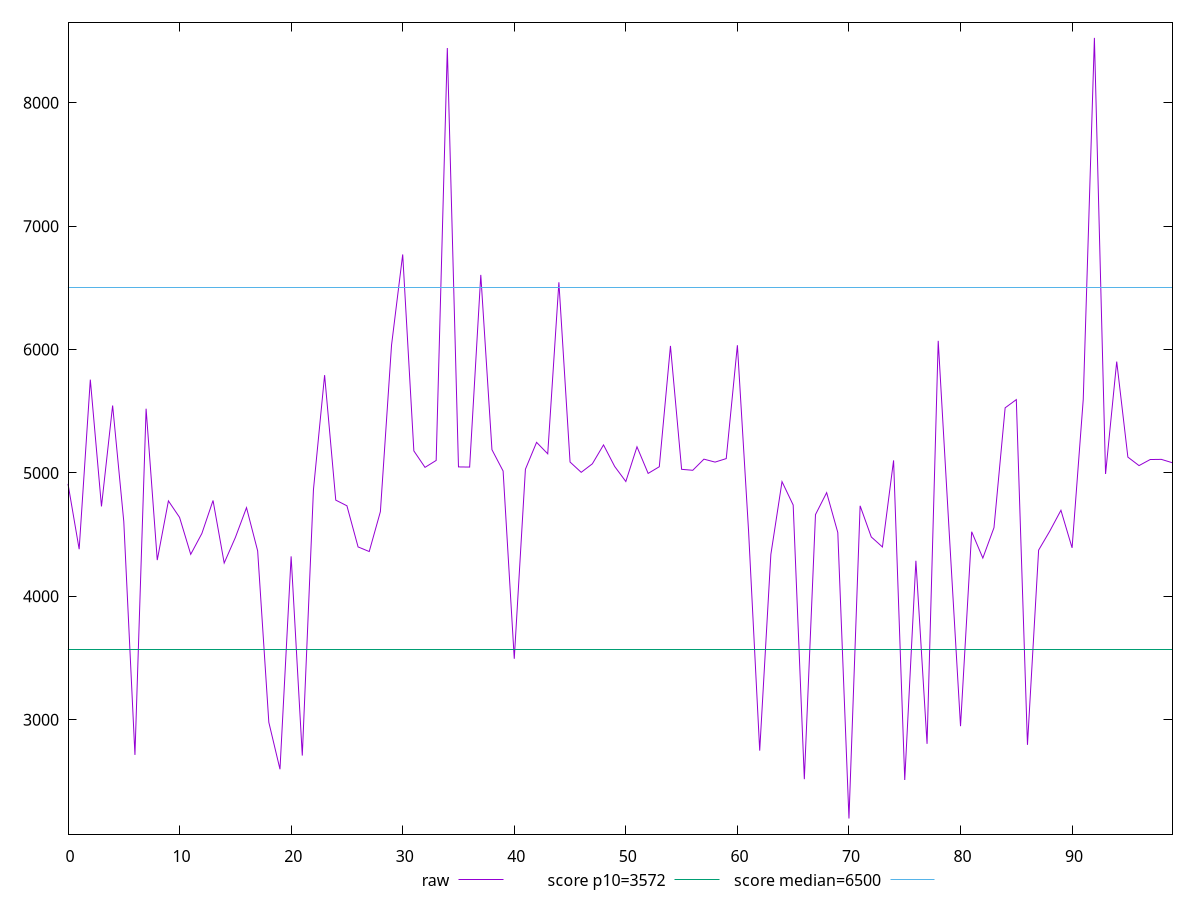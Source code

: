 reset

$raw <<EOF
0 4911.535
1 4381.8475
2 5756.345499999999
3 4728.777
4 5546.841499999999
5 4605.9095
6 2714.191
7 5520.694
8 4293.62
9 4773.525
10 4639.8045
11 4340.378
12 4509.6224999999995
13 4776.971
14 4270.0955
15 4476.717
16 4718.733
17 4367.8835
18 2978.956
19 2598.241499999999
20 4324.0255
21 2709.1674999999996
22 4864.067
23 5792.982
24 4779.8775
25 4733.865500000001
26 4400.329
27 4363.057500000001
28 4686.1915
29 6035.865999999998
30 6771.071999999998
31 5178.848
32 5045.371499999999
33 5101.615500000001
34 8444.896999999999
35 5048.9794999999995
36 5047.657499999999
37 6605.539000000002
38 5188.546
39 5015.6385
40 3494.0060000000003
41 5030.0435
42 5248.2045
43 5155.209000000001
44 6545.326999999999
45 5088.6965
46 5005.072
47 5074.0705
48 5227.184499999999
49 5052.688
50 4930.644
51 5212.0064999999995
52 4996.323
53 5050.4165
54 6029.7505
55 5029.439
56 5021.674
57 5111.811
58 5088.018
59 5116.406
60 6035.494
61 4531.634
62 2749.1004999999996
63 4339.5145
64 4929.563
65 4740.036
66 2517.634
67 4662.3645
68 4840.3414999999995
69 4516.866999999999
70 2198.8225
71 4733.668500000001
72 4481.2025
73 4400.0560000000005
74 5101.838
75 2511.312999999999
76 4288.135
77 2804.1675000000005
78 6070.942000000001
79 4496.9205
80 2947.6500000000005
81 4523.4485
82 4310.192999999999
83 4556.7415
84 5527.9955
85 5594.629500000002
86 2795.9880000000003
87 4374.43
88 4528.5154999999995
89 4697.435000000001
90 4392.7905
91 5596.380499999999
92 8526.55
93 4991.7935
94 5902.979500000001
95 5128.4775
96 5059.656000000001
97 5108.829
98 5110.131
99 5082.472
EOF

set key outside below
set xrange [0:99]
set yrange [2072.2679500000004:8653.10455]
set trange [2072.2679500000004:8653.10455]
set terminal svg size 640, 500 enhanced background rgb 'white'
set output "reprap/first-cpu-idle/samples/pages+cached+noexternal/raw/values.svg"

plot $raw title "raw" with line, \
     3572 title "score p10=3572", \
     6500 title "score median=6500"

reset
